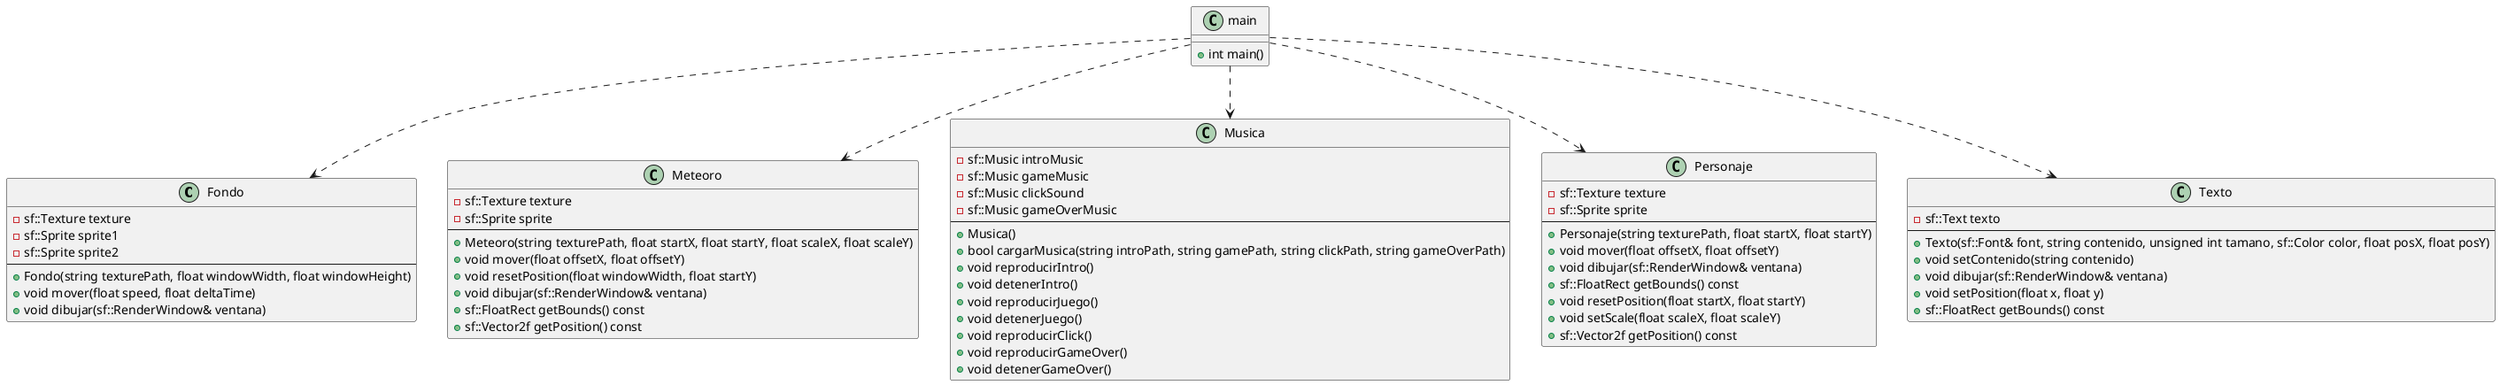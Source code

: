 @startuml

class Fondo {
    - sf::Texture texture
    - sf::Sprite sprite1
    - sf::Sprite sprite2
    --
    + Fondo(string texturePath, float windowWidth, float windowHeight)
    + void mover(float speed, float deltaTime)
    + void dibujar(sf::RenderWindow& ventana)
}

class Meteoro {
    - sf::Texture texture
    - sf::Sprite sprite
    --
    + Meteoro(string texturePath, float startX, float startY, float scaleX, float scaleY)
    + void mover(float offsetX, float offsetY)
    + void resetPosition(float windowWidth, float startY)
    + void dibujar(sf::RenderWindow& ventana)
    + sf::FloatRect getBounds() const
    + sf::Vector2f getPosition() const
}

class Musica {
    - sf::Music introMusic
    - sf::Music gameMusic
    - sf::Music clickSound
    - sf::Music gameOverMusic
    --
    + Musica()
    + bool cargarMusica(string introPath, string gamePath, string clickPath, string gameOverPath)
    + void reproducirIntro()
    + void detenerIntro()
    + void reproducirJuego()
    + void detenerJuego()
    + void reproducirClick()
    + void reproducirGameOver()
    + void detenerGameOver()
}

class Personaje {
    - sf::Texture texture
    - sf::Sprite sprite
    --
    + Personaje(string texturePath, float startX, float startY)
    + void mover(float offsetX, float offsetY)
    + void dibujar(sf::RenderWindow& ventana)
    + sf::FloatRect getBounds() const
    + void resetPosition(float startX, float startY)
    + void setScale(float scaleX, float scaleY)
    + sf::Vector2f getPosition() const
}

class Texto {
    - sf::Text texto
    --
    + Texto(sf::Font& font, string contenido, unsigned int tamano, sf::Color color, float posX, float posY)
    + void setContenido(string contenido)
    + void dibujar(sf::RenderWindow& ventana)
    + void setPosition(float x, float y)
    + sf::FloatRect getBounds() const
}

class main {
    + int main()
}

main ..> Fondo
main ..> Meteoro
main ..> Musica
main ..> Personaje
main ..> Texto
@enduml